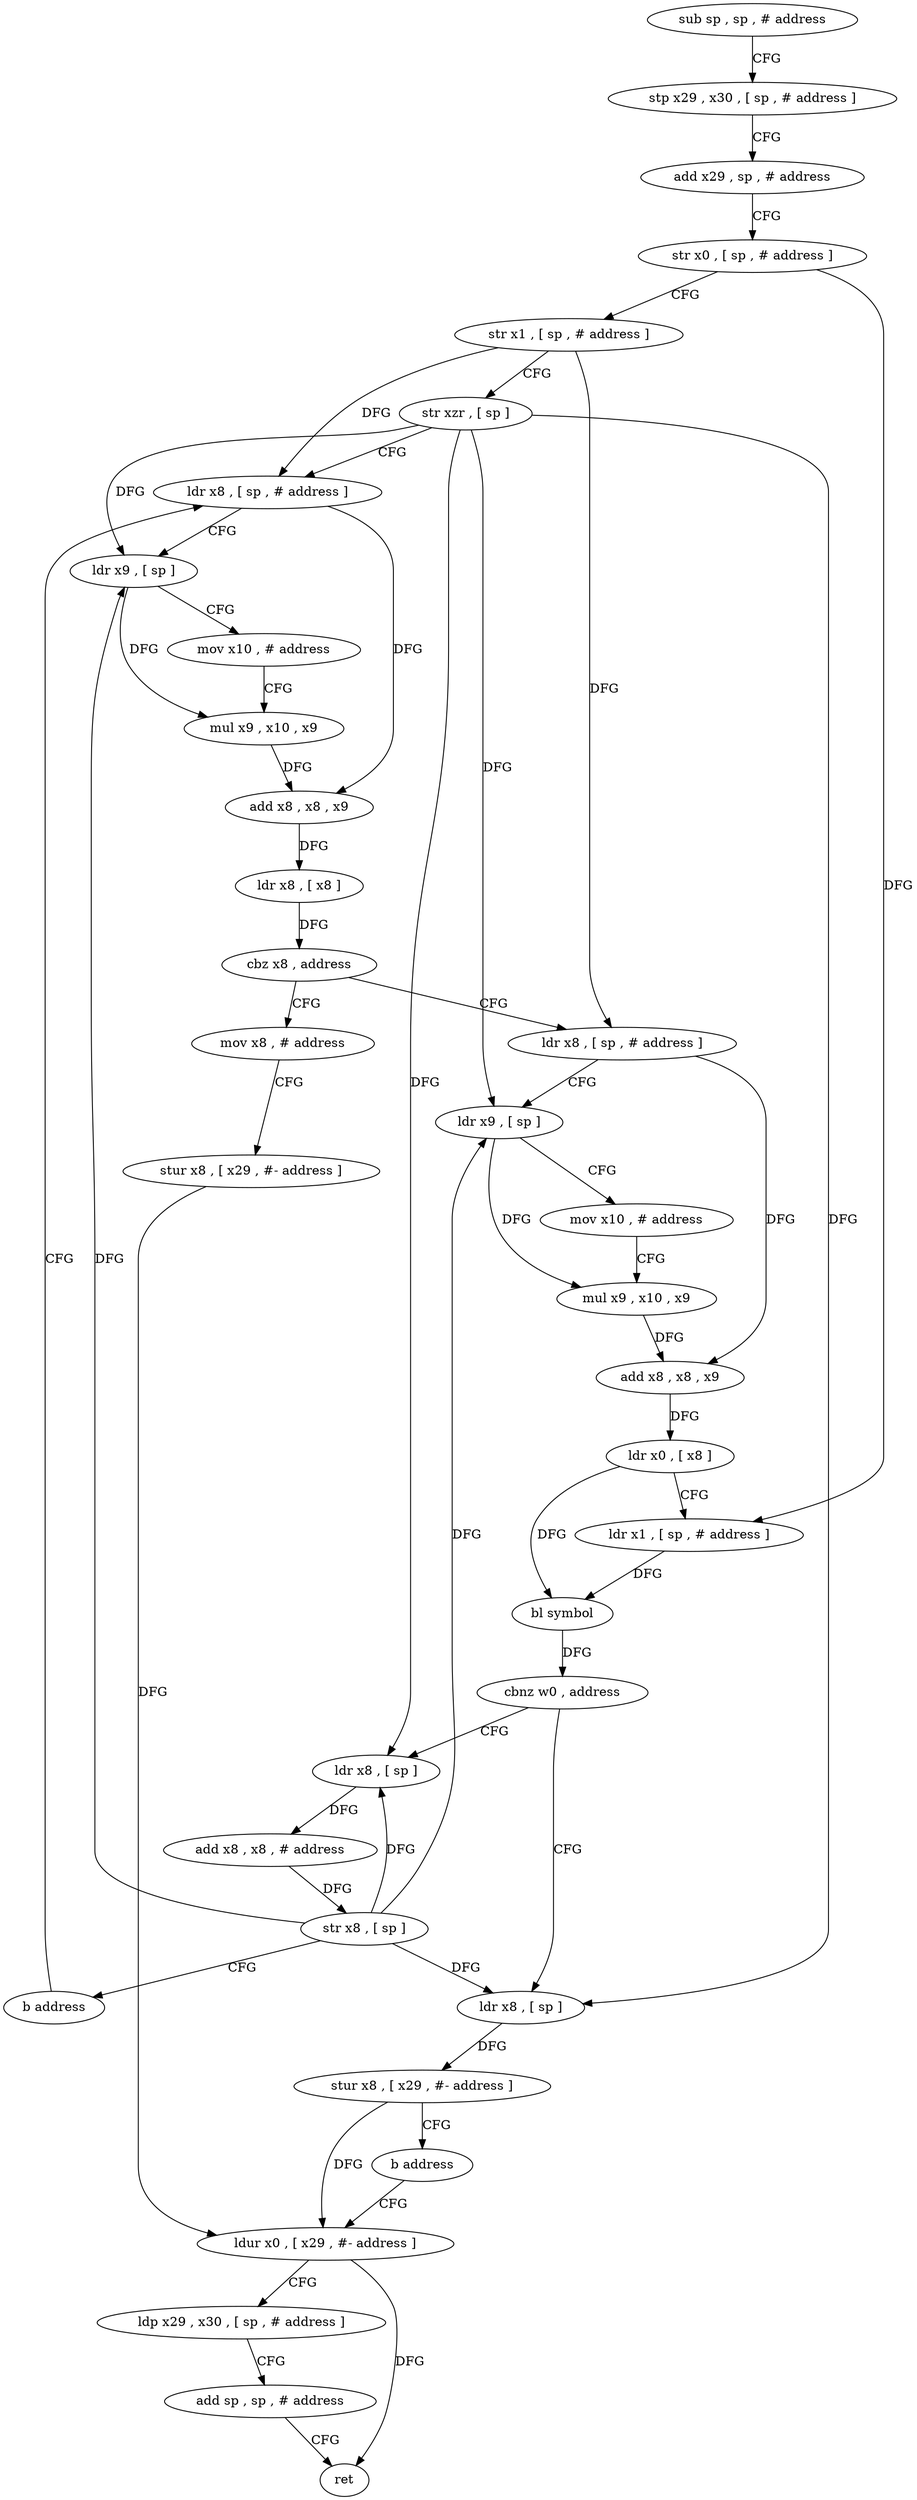 digraph "func" {
"4243392" [label = "sub sp , sp , # address" ]
"4243396" [label = "stp x29 , x30 , [ sp , # address ]" ]
"4243400" [label = "add x29 , sp , # address" ]
"4243404" [label = "str x0 , [ sp , # address ]" ]
"4243408" [label = "str x1 , [ sp , # address ]" ]
"4243412" [label = "str xzr , [ sp ]" ]
"4243416" [label = "ldr x8 , [ sp , # address ]" ]
"4243508" [label = "mov x8 , # address" ]
"4243512" [label = "stur x8 , [ x29 , #- address ]" ]
"4243516" [label = "ldur x0 , [ x29 , #- address ]" ]
"4243444" [label = "ldr x8 , [ sp , # address ]" ]
"4243448" [label = "ldr x9 , [ sp ]" ]
"4243452" [label = "mov x10 , # address" ]
"4243456" [label = "mul x9 , x10 , x9" ]
"4243460" [label = "add x8 , x8 , x9" ]
"4243464" [label = "ldr x0 , [ x8 ]" ]
"4243468" [label = "ldr x1 , [ sp , # address ]" ]
"4243472" [label = "bl symbol" ]
"4243476" [label = "cbnz w0 , address" ]
"4243492" [label = "ldr x8 , [ sp ]" ]
"4243480" [label = "ldr x8 , [ sp ]" ]
"4243496" [label = "add x8 , x8 , # address" ]
"4243500" [label = "str x8 , [ sp ]" ]
"4243504" [label = "b address" ]
"4243484" [label = "stur x8 , [ x29 , #- address ]" ]
"4243488" [label = "b address" ]
"4243420" [label = "ldr x9 , [ sp ]" ]
"4243424" [label = "mov x10 , # address" ]
"4243428" [label = "mul x9 , x10 , x9" ]
"4243432" [label = "add x8 , x8 , x9" ]
"4243436" [label = "ldr x8 , [ x8 ]" ]
"4243440" [label = "cbz x8 , address" ]
"4243520" [label = "ldp x29 , x30 , [ sp , # address ]" ]
"4243524" [label = "add sp , sp , # address" ]
"4243528" [label = "ret" ]
"4243392" -> "4243396" [ label = "CFG" ]
"4243396" -> "4243400" [ label = "CFG" ]
"4243400" -> "4243404" [ label = "CFG" ]
"4243404" -> "4243408" [ label = "CFG" ]
"4243404" -> "4243468" [ label = "DFG" ]
"4243408" -> "4243412" [ label = "CFG" ]
"4243408" -> "4243416" [ label = "DFG" ]
"4243408" -> "4243444" [ label = "DFG" ]
"4243412" -> "4243416" [ label = "CFG" ]
"4243412" -> "4243420" [ label = "DFG" ]
"4243412" -> "4243448" [ label = "DFG" ]
"4243412" -> "4243492" [ label = "DFG" ]
"4243412" -> "4243480" [ label = "DFG" ]
"4243416" -> "4243420" [ label = "CFG" ]
"4243416" -> "4243432" [ label = "DFG" ]
"4243508" -> "4243512" [ label = "CFG" ]
"4243512" -> "4243516" [ label = "DFG" ]
"4243516" -> "4243520" [ label = "CFG" ]
"4243516" -> "4243528" [ label = "DFG" ]
"4243444" -> "4243448" [ label = "CFG" ]
"4243444" -> "4243460" [ label = "DFG" ]
"4243448" -> "4243452" [ label = "CFG" ]
"4243448" -> "4243456" [ label = "DFG" ]
"4243452" -> "4243456" [ label = "CFG" ]
"4243456" -> "4243460" [ label = "DFG" ]
"4243460" -> "4243464" [ label = "DFG" ]
"4243464" -> "4243468" [ label = "CFG" ]
"4243464" -> "4243472" [ label = "DFG" ]
"4243468" -> "4243472" [ label = "DFG" ]
"4243472" -> "4243476" [ label = "DFG" ]
"4243476" -> "4243492" [ label = "CFG" ]
"4243476" -> "4243480" [ label = "CFG" ]
"4243492" -> "4243496" [ label = "DFG" ]
"4243480" -> "4243484" [ label = "DFG" ]
"4243496" -> "4243500" [ label = "DFG" ]
"4243500" -> "4243504" [ label = "CFG" ]
"4243500" -> "4243420" [ label = "DFG" ]
"4243500" -> "4243448" [ label = "DFG" ]
"4243500" -> "4243492" [ label = "DFG" ]
"4243500" -> "4243480" [ label = "DFG" ]
"4243504" -> "4243416" [ label = "CFG" ]
"4243484" -> "4243488" [ label = "CFG" ]
"4243484" -> "4243516" [ label = "DFG" ]
"4243488" -> "4243516" [ label = "CFG" ]
"4243420" -> "4243424" [ label = "CFG" ]
"4243420" -> "4243428" [ label = "DFG" ]
"4243424" -> "4243428" [ label = "CFG" ]
"4243428" -> "4243432" [ label = "DFG" ]
"4243432" -> "4243436" [ label = "DFG" ]
"4243436" -> "4243440" [ label = "DFG" ]
"4243440" -> "4243508" [ label = "CFG" ]
"4243440" -> "4243444" [ label = "CFG" ]
"4243520" -> "4243524" [ label = "CFG" ]
"4243524" -> "4243528" [ label = "CFG" ]
}
